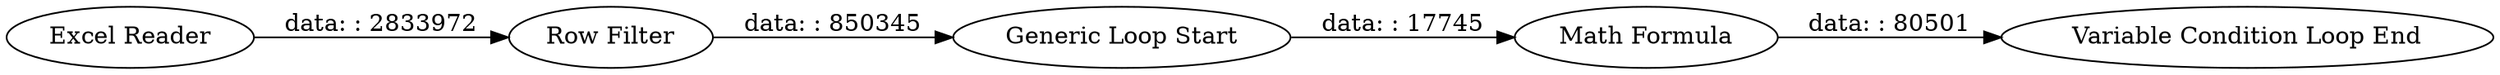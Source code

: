 digraph {
	"-522674640757854043_5" [label="Variable Condition Loop End"]
	"-522674640757854043_4" [label="Math Formula"]
	"-522674640757854043_3" [label="Generic Loop Start"]
	"-522674640757854043_1" [label="Excel Reader"]
	"-522674640757854043_2" [label="Row Filter"]
	"-522674640757854043_4" -> "-522674640757854043_5" [label="data: : 80501"]
	"-522674640757854043_2" -> "-522674640757854043_3" [label="data: : 850345"]
	"-522674640757854043_3" -> "-522674640757854043_4" [label="data: : 17745"]
	"-522674640757854043_1" -> "-522674640757854043_2" [label="data: : 2833972"]
	rankdir=LR
}
